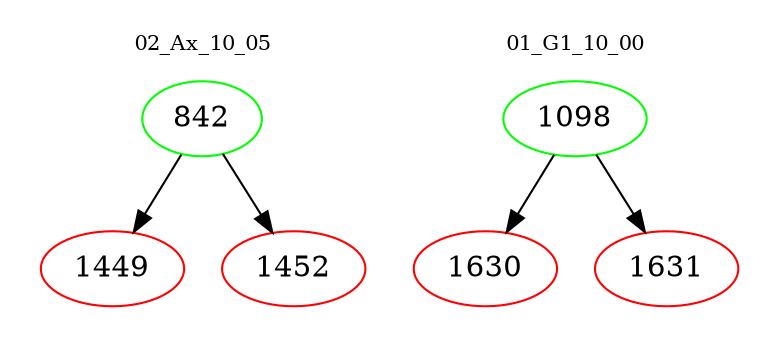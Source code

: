 digraph{
subgraph cluster_0 {
color = white
label = "02_Ax_10_05";
fontsize=10;
T0_842 [label="842", color="green"]
T0_842 -> T0_1449 [color="black"]
T0_1449 [label="1449", color="red"]
T0_842 -> T0_1452 [color="black"]
T0_1452 [label="1452", color="red"]
}
subgraph cluster_1 {
color = white
label = "01_G1_10_00";
fontsize=10;
T1_1098 [label="1098", color="green"]
T1_1098 -> T1_1630 [color="black"]
T1_1630 [label="1630", color="red"]
T1_1098 -> T1_1631 [color="black"]
T1_1631 [label="1631", color="red"]
}
}
